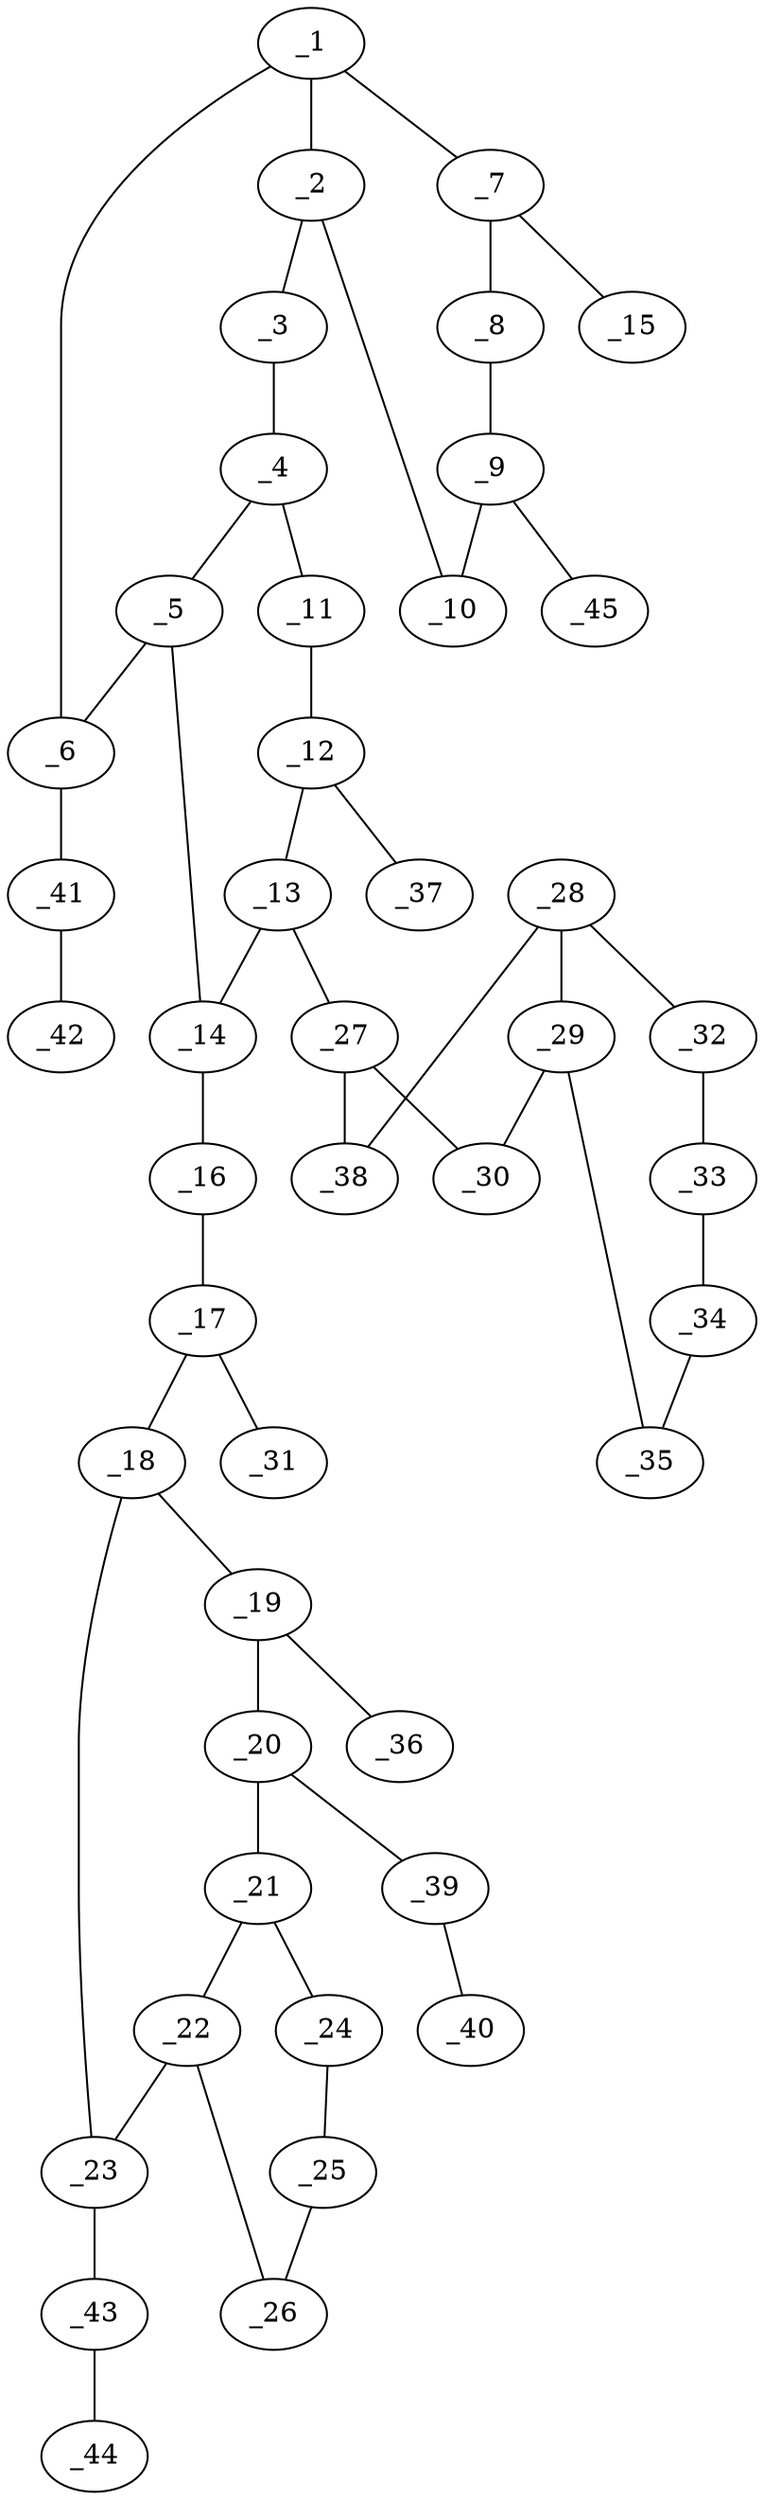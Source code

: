 graph molid697671 {
	_1	 [charge=0,
		chem=1,
		symbol="C  ",
		x="4.5981",
		y="-2.2913"];
	_2	 [charge=0,
		chem=1,
		symbol="C  ",
		x="4.5981",
		y="-3.2913"];
	_1 -- _2	 [valence=1];
	_6	 [charge=0,
		chem=1,
		symbol="C  ",
		x="5.4641",
		y="-1.7913"];
	_1 -- _6	 [valence=2];
	_7	 [charge=0,
		chem=1,
		symbol="C  ",
		x="3.732",
		y="-1.7913"];
	_1 -- _7	 [valence=1];
	_3	 [charge=0,
		chem=1,
		symbol="C  ",
		x="5.4641",
		y="-3.7913"];
	_2 -- _3	 [valence=2];
	_10	 [charge=0,
		chem=2,
		symbol="O  ",
		x="3.7321",
		y="-3.7913"];
	_2 -- _10	 [valence=1];
	_4	 [charge=0,
		chem=1,
		symbol="C  ",
		x="6.3301",
		y="-3.2913"];
	_3 -- _4	 [valence=1];
	_5	 [charge=0,
		chem=1,
		symbol="C  ",
		x="6.3301",
		y="-2.2913"];
	_4 -- _5	 [valence=2];
	_11	 [charge=0,
		chem=2,
		symbol="O  ",
		x="7.1962",
		y="-3.7913"];
	_4 -- _11	 [valence=1];
	_5 -- _6	 [valence=1];
	_14	 [charge=0,
		chem=1,
		symbol="C  ",
		x="7.1961",
		y="-1.7913"];
	_5 -- _14	 [valence=1];
	_41	 [charge=0,
		chem=2,
		symbol="O  ",
		x="5.4641",
		y="-0.7913"];
	_6 -- _41	 [valence=1];
	_8	 [charge=0,
		chem=1,
		symbol="C  ",
		x="2.866",
		y="-2.2913"];
	_7 -- _8	 [valence=1];
	_15	 [charge=0,
		chem=2,
		symbol="O  ",
		x="3.732",
		y="-0.7913"];
	_7 -- _15	 [valence=2];
	_9	 [charge=0,
		chem=1,
		symbol="C  ",
		x="2.866",
		y="-3.2913"];
	_8 -- _9	 [valence=2];
	_9 -- _10	 [valence=1];
	_45	 [charge=0,
		chem=1,
		symbol="C  ",
		x=2,
		y="-3.7913"];
	_9 -- _45	 [valence=1];
	_12	 [charge=0,
		chem=1,
		symbol="C  ",
		x="8.0622",
		y="-3.2913"];
	_11 -- _12	 [valence=1];
	_13	 [charge=0,
		chem=1,
		symbol="C  ",
		x="8.0622",
		y="-2.2913"];
	_12 -- _13	 [valence=1];
	_37	 [charge=0,
		chem=4,
		symbol="N  ",
		x="8.9282",
		y="-3.7913"];
	_12 -- _37	 [valence=2];
	_13 -- _14	 [valence=1];
	_27	 [charge=0,
		chem=1,
		symbol="C  ",
		x="9.0464",
		y="-2.1142"];
	_13 -- _27	 [valence=1];
	_16	 [charge=0,
		chem=1,
		symbol="C  ",
		x="7.1961",
		y="-0.7913"];
	_14 -- _16	 [valence=1];
	_17	 [charge=0,
		chem=1,
		symbol="C  ",
		x="8.0622",
		y="-0.2913"];
	_16 -- _17	 [valence=1];
	_18	 [charge=0,
		chem=1,
		symbol="C  ",
		x="8.0622",
		y="0.7087"];
	_17 -- _18	 [valence=1];
	_31	 [charge=0,
		chem=2,
		symbol="O  ",
		x="8.9282",
		y="-0.7913"];
	_17 -- _31	 [valence=2];
	_19	 [charge=0,
		chem=1,
		symbol="C  ",
		x="8.9282",
		y="1.2087"];
	_18 -- _19	 [valence=1];
	_23	 [charge=0,
		chem=1,
		symbol="C  ",
		x="7.1961",
		y="1.2087"];
	_18 -- _23	 [valence=2];
	_20	 [charge=0,
		chem=1,
		symbol="C  ",
		x="8.9282",
		y="2.2087"];
	_19 -- _20	 [valence=2];
	_36	 [charge=0,
		chem=2,
		symbol="O  ",
		x="9.7942",
		y="0.7087"];
	_19 -- _36	 [valence=1];
	_21	 [charge=0,
		chem=1,
		symbol="C  ",
		x="8.0622",
		y="2.7087"];
	_20 -- _21	 [valence=1];
	_39	 [charge=0,
		chem=2,
		symbol="O  ",
		x="9.7942",
		y="2.7087"];
	_20 -- _39	 [valence=1];
	_22	 [charge=0,
		chem=1,
		symbol="C  ",
		x="7.1961",
		y="2.2087"];
	_21 -- _22	 [valence=2];
	_24	 [charge=0,
		chem=2,
		symbol="O  ",
		x="7.8542",
		y="3.6868"];
	_21 -- _24	 [valence=1];
	_22 -- _23	 [valence=1];
	_26	 [charge=0,
		chem=1,
		symbol="C  ",
		x="6.453",
		y="2.8778"];
	_22 -- _26	 [valence=1];
	_43	 [charge=0,
		chem=2,
		symbol="O  ",
		x="6.3301",
		y="0.7087"];
	_23 -- _43	 [valence=1];
	_25	 [charge=0,
		chem=1,
		symbol="C  ",
		x="6.8597",
		y="3.7913"];
	_24 -- _25	 [valence=1];
	_25 -- _26	 [valence=2];
	_30	 [charge=0,
		chem=4,
		symbol="N  ",
		x="9.7681",
		y="-2.8064"];
	_27 -- _30	 [valence=2];
	_38	 [charge=0,
		chem=4,
		symbol="N  ",
		x="9.4816",
		y="-1.2139"];
	_27 -- _38	 [valence=1];
	_28	 [charge=0,
		chem=1,
		symbol="C  ",
		x="10.4723",
		y="-1.3496"];
	_29	 [charge=0,
		chem=1,
		symbol="C  ",
		x="10.6494",
		y="-2.3338"];
	_28 -- _29	 [valence=1];
	_32	 [charge=0,
		chem=1,
		symbol="C  ",
		x="11.2361",
		y="-0.7042"];
	_28 -- _32	 [valence=2];
	_28 -- _38	 [valence=1];
	_29 -- _30	 [valence=1];
	_35	 [charge=0,
		chem=1,
		symbol="C  ",
		x="11.5903",
		y="-2.6726"];
	_29 -- _35	 [valence=2];
	_33	 [charge=0,
		chem=1,
		symbol="C  ",
		x="12.177",
		y="-1.0429"];
	_32 -- _33	 [valence=1];
	_34	 [charge=0,
		chem=1,
		symbol="C  ",
		x="12.3541",
		y="-2.0271"];
	_33 -- _34	 [valence=2];
	_34 -- _35	 [valence=1];
	_40	 [charge=0,
		chem=1,
		symbol="C  ",
		x="9.7942",
		y="3.7087"];
	_39 -- _40	 [valence=1];
	_42	 [charge=0,
		chem=1,
		symbol="C  ",
		x="4.5981",
		y="-0.2913"];
	_41 -- _42	 [valence=1];
	_44	 [charge=0,
		chem=1,
		symbol="C  ",
		x="5.4641",
		y="1.2087"];
	_43 -- _44	 [valence=1];
}
